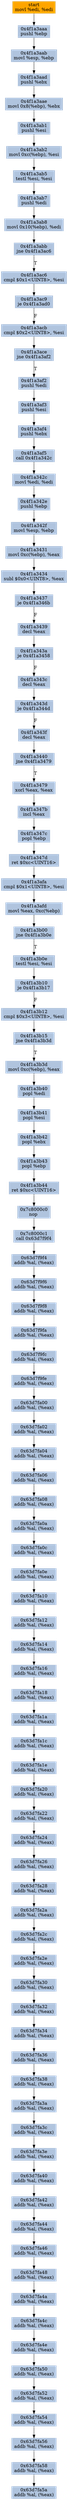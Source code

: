 digraph G {
node[shape=rectangle,style=filled,fillcolor=lightsteelblue,color=lightsteelblue]
bgcolor="transparent"
a0x4f1a3aa8movl_edi_edi[label="start\nmovl %edi, %edi",color="lightgrey",fillcolor="orange"];
a0x4f1a3aaapushl_ebp[label="0x4f1a3aaa\npushl %ebp"];
a0x4f1a3aabmovl_esp_ebp[label="0x4f1a3aab\nmovl %esp, %ebp"];
a0x4f1a3aadpushl_ebx[label="0x4f1a3aad\npushl %ebx"];
a0x4f1a3aaemovl_0x8ebp__ebx[label="0x4f1a3aae\nmovl 0x8(%ebp), %ebx"];
a0x4f1a3ab1pushl_esi[label="0x4f1a3ab1\npushl %esi"];
a0x4f1a3ab2movl_0xcebp__esi[label="0x4f1a3ab2\nmovl 0xc(%ebp), %esi"];
a0x4f1a3ab5testl_esi_esi[label="0x4f1a3ab5\ntestl %esi, %esi"];
a0x4f1a3ab7pushl_edi[label="0x4f1a3ab7\npushl %edi"];
a0x4f1a3ab8movl_0x10ebp__edi[label="0x4f1a3ab8\nmovl 0x10(%ebp), %edi"];
a0x4f1a3abbjne_0x4f1a3ac6[label="0x4f1a3abb\njne 0x4f1a3ac6"];
a0x4f1a3ac6cmpl_0x1UINT8_esi[label="0x4f1a3ac6\ncmpl $0x1<UINT8>, %esi"];
a0x4f1a3ac9je_0x4f1a3ad0[label="0x4f1a3ac9\nje 0x4f1a3ad0"];
a0x4f1a3acbcmpl_0x2UINT8_esi[label="0x4f1a3acb\ncmpl $0x2<UINT8>, %esi"];
a0x4f1a3acejne_0x4f1a3af2[label="0x4f1a3ace\njne 0x4f1a3af2"];
a0x4f1a3af2pushl_edi[label="0x4f1a3af2\npushl %edi"];
a0x4f1a3af3pushl_esi[label="0x4f1a3af3\npushl %esi"];
a0x4f1a3af4pushl_ebx[label="0x4f1a3af4\npushl %ebx"];
a0x4f1a3af5call_0x4f1a342c[label="0x4f1a3af5\ncall 0x4f1a342c"];
a0x4f1a342cmovl_edi_edi[label="0x4f1a342c\nmovl %edi, %edi"];
a0x4f1a342epushl_ebp[label="0x4f1a342e\npushl %ebp"];
a0x4f1a342fmovl_esp_ebp[label="0x4f1a342f\nmovl %esp, %ebp"];
a0x4f1a3431movl_0xcebp__eax[label="0x4f1a3431\nmovl 0xc(%ebp), %eax"];
a0x4f1a3434subl_0x0UINT8_eax[label="0x4f1a3434\nsubl $0x0<UINT8>, %eax"];
a0x4f1a3437je_0x4f1a346b[label="0x4f1a3437\nje 0x4f1a346b"];
a0x4f1a3439decl_eax[label="0x4f1a3439\ndecl %eax"];
a0x4f1a343aje_0x4f1a3458[label="0x4f1a343a\nje 0x4f1a3458"];
a0x4f1a343cdecl_eax[label="0x4f1a343c\ndecl %eax"];
a0x4f1a343dje_0x4f1a344d[label="0x4f1a343d\nje 0x4f1a344d"];
a0x4f1a343fdecl_eax[label="0x4f1a343f\ndecl %eax"];
a0x4f1a3440jne_0x4f1a3479[label="0x4f1a3440\njne 0x4f1a3479"];
a0x4f1a3479xorl_eax_eax[label="0x4f1a3479\nxorl %eax, %eax"];
a0x4f1a347bincl_eax[label="0x4f1a347b\nincl %eax"];
a0x4f1a347cpopl_ebp[label="0x4f1a347c\npopl %ebp"];
a0x4f1a347dret_0xcUINT16[label="0x4f1a347d\nret $0xc<UINT16>"];
a0x4f1a3afacmpl_0x1UINT8_esi[label="0x4f1a3afa\ncmpl $0x1<UINT8>, %esi"];
a0x4f1a3afdmovl_eax_0xcebp_[label="0x4f1a3afd\nmovl %eax, 0xc(%ebp)"];
a0x4f1a3b00jne_0x4f1a3b0e[label="0x4f1a3b00\njne 0x4f1a3b0e"];
a0x4f1a3b0etestl_esi_esi[label="0x4f1a3b0e\ntestl %esi, %esi"];
a0x4f1a3b10je_0x4f1a3b17[label="0x4f1a3b10\nje 0x4f1a3b17"];
a0x4f1a3b12cmpl_0x3UINT8_esi[label="0x4f1a3b12\ncmpl $0x3<UINT8>, %esi"];
a0x4f1a3b15jne_0x4f1a3b3d[label="0x4f1a3b15\njne 0x4f1a3b3d"];
a0x4f1a3b3dmovl_0xcebp__eax[label="0x4f1a3b3d\nmovl 0xc(%ebp), %eax"];
a0x4f1a3b40popl_edi[label="0x4f1a3b40\npopl %edi"];
a0x4f1a3b41popl_esi[label="0x4f1a3b41\npopl %esi"];
a0x4f1a3b42popl_ebx[label="0x4f1a3b42\npopl %ebx"];
a0x4f1a3b43popl_ebp[label="0x4f1a3b43\npopl %ebp"];
a0x4f1a3b44ret_0xcUINT16[label="0x4f1a3b44\nret $0xc<UINT16>"];
a0x7c8000c0nop_[label="0x7c8000c0\nnop "];
a0x7c8000c1call_0x63d7f9f4[label="0x7c8000c1\ncall 0x63d7f9f4"];
a0x63d7f9f4addb_al_eax_[label="0x63d7f9f4\naddb %al, (%eax)"];
a0x63d7f9f6addb_al_eax_[label="0x63d7f9f6\naddb %al, (%eax)"];
a0x63d7f9f8addb_al_eax_[label="0x63d7f9f8\naddb %al, (%eax)"];
a0x63d7f9faaddb_al_eax_[label="0x63d7f9fa\naddb %al, (%eax)"];
a0x63d7f9fcaddb_al_eax_[label="0x63d7f9fc\naddb %al, (%eax)"];
a0x63d7f9feaddb_al_eax_[label="0x63d7f9fe\naddb %al, (%eax)"];
a0x63d7fa00addb_al_eax_[label="0x63d7fa00\naddb %al, (%eax)"];
a0x63d7fa02addb_al_eax_[label="0x63d7fa02\naddb %al, (%eax)"];
a0x63d7fa04addb_al_eax_[label="0x63d7fa04\naddb %al, (%eax)"];
a0x63d7fa06addb_al_eax_[label="0x63d7fa06\naddb %al, (%eax)"];
a0x63d7fa08addb_al_eax_[label="0x63d7fa08\naddb %al, (%eax)"];
a0x63d7fa0aaddb_al_eax_[label="0x63d7fa0a\naddb %al, (%eax)"];
a0x63d7fa0caddb_al_eax_[label="0x63d7fa0c\naddb %al, (%eax)"];
a0x63d7fa0eaddb_al_eax_[label="0x63d7fa0e\naddb %al, (%eax)"];
a0x63d7fa10addb_al_eax_[label="0x63d7fa10\naddb %al, (%eax)"];
a0x63d7fa12addb_al_eax_[label="0x63d7fa12\naddb %al, (%eax)"];
a0x63d7fa14addb_al_eax_[label="0x63d7fa14\naddb %al, (%eax)"];
a0x63d7fa16addb_al_eax_[label="0x63d7fa16\naddb %al, (%eax)"];
a0x63d7fa18addb_al_eax_[label="0x63d7fa18\naddb %al, (%eax)"];
a0x63d7fa1aaddb_al_eax_[label="0x63d7fa1a\naddb %al, (%eax)"];
a0x63d7fa1caddb_al_eax_[label="0x63d7fa1c\naddb %al, (%eax)"];
a0x63d7fa1eaddb_al_eax_[label="0x63d7fa1e\naddb %al, (%eax)"];
a0x63d7fa20addb_al_eax_[label="0x63d7fa20\naddb %al, (%eax)"];
a0x63d7fa22addb_al_eax_[label="0x63d7fa22\naddb %al, (%eax)"];
a0x63d7fa24addb_al_eax_[label="0x63d7fa24\naddb %al, (%eax)"];
a0x63d7fa26addb_al_eax_[label="0x63d7fa26\naddb %al, (%eax)"];
a0x63d7fa28addb_al_eax_[label="0x63d7fa28\naddb %al, (%eax)"];
a0x63d7fa2aaddb_al_eax_[label="0x63d7fa2a\naddb %al, (%eax)"];
a0x63d7fa2caddb_al_eax_[label="0x63d7fa2c\naddb %al, (%eax)"];
a0x63d7fa2eaddb_al_eax_[label="0x63d7fa2e\naddb %al, (%eax)"];
a0x63d7fa30addb_al_eax_[label="0x63d7fa30\naddb %al, (%eax)"];
a0x63d7fa32addb_al_eax_[label="0x63d7fa32\naddb %al, (%eax)"];
a0x63d7fa34addb_al_eax_[label="0x63d7fa34\naddb %al, (%eax)"];
a0x63d7fa36addb_al_eax_[label="0x63d7fa36\naddb %al, (%eax)"];
a0x63d7fa38addb_al_eax_[label="0x63d7fa38\naddb %al, (%eax)"];
a0x63d7fa3aaddb_al_eax_[label="0x63d7fa3a\naddb %al, (%eax)"];
a0x63d7fa3caddb_al_eax_[label="0x63d7fa3c\naddb %al, (%eax)"];
a0x63d7fa3eaddb_al_eax_[label="0x63d7fa3e\naddb %al, (%eax)"];
a0x63d7fa40addb_al_eax_[label="0x63d7fa40\naddb %al, (%eax)"];
a0x63d7fa42addb_al_eax_[label="0x63d7fa42\naddb %al, (%eax)"];
a0x63d7fa44addb_al_eax_[label="0x63d7fa44\naddb %al, (%eax)"];
a0x63d7fa46addb_al_eax_[label="0x63d7fa46\naddb %al, (%eax)"];
a0x63d7fa48addb_al_eax_[label="0x63d7fa48\naddb %al, (%eax)"];
a0x63d7fa4aaddb_al_eax_[label="0x63d7fa4a\naddb %al, (%eax)"];
a0x63d7fa4caddb_al_eax_[label="0x63d7fa4c\naddb %al, (%eax)"];
a0x63d7fa4eaddb_al_eax_[label="0x63d7fa4e\naddb %al, (%eax)"];
a0x63d7fa50addb_al_eax_[label="0x63d7fa50\naddb %al, (%eax)"];
a0x63d7fa52addb_al_eax_[label="0x63d7fa52\naddb %al, (%eax)"];
a0x63d7fa54addb_al_eax_[label="0x63d7fa54\naddb %al, (%eax)"];
a0x63d7fa56addb_al_eax_[label="0x63d7fa56\naddb %al, (%eax)"];
a0x63d7fa58addb_al_eax_[label="0x63d7fa58\naddb %al, (%eax)"];
a0x63d7fa5aaddb_al_eax_[label="0x63d7fa5a\naddb %al, (%eax)"];
a0x4f1a3aa8movl_edi_edi -> a0x4f1a3aaapushl_ebp [color="#000000"];
a0x4f1a3aaapushl_ebp -> a0x4f1a3aabmovl_esp_ebp [color="#000000"];
a0x4f1a3aabmovl_esp_ebp -> a0x4f1a3aadpushl_ebx [color="#000000"];
a0x4f1a3aadpushl_ebx -> a0x4f1a3aaemovl_0x8ebp__ebx [color="#000000"];
a0x4f1a3aaemovl_0x8ebp__ebx -> a0x4f1a3ab1pushl_esi [color="#000000"];
a0x4f1a3ab1pushl_esi -> a0x4f1a3ab2movl_0xcebp__esi [color="#000000"];
a0x4f1a3ab2movl_0xcebp__esi -> a0x4f1a3ab5testl_esi_esi [color="#000000"];
a0x4f1a3ab5testl_esi_esi -> a0x4f1a3ab7pushl_edi [color="#000000"];
a0x4f1a3ab7pushl_edi -> a0x4f1a3ab8movl_0x10ebp__edi [color="#000000"];
a0x4f1a3ab8movl_0x10ebp__edi -> a0x4f1a3abbjne_0x4f1a3ac6 [color="#000000"];
a0x4f1a3abbjne_0x4f1a3ac6 -> a0x4f1a3ac6cmpl_0x1UINT8_esi [color="#000000",label="T"];
a0x4f1a3ac6cmpl_0x1UINT8_esi -> a0x4f1a3ac9je_0x4f1a3ad0 [color="#000000"];
a0x4f1a3ac9je_0x4f1a3ad0 -> a0x4f1a3acbcmpl_0x2UINT8_esi [color="#000000",label="F"];
a0x4f1a3acbcmpl_0x2UINT8_esi -> a0x4f1a3acejne_0x4f1a3af2 [color="#000000"];
a0x4f1a3acejne_0x4f1a3af2 -> a0x4f1a3af2pushl_edi [color="#000000",label="T"];
a0x4f1a3af2pushl_edi -> a0x4f1a3af3pushl_esi [color="#000000"];
a0x4f1a3af3pushl_esi -> a0x4f1a3af4pushl_ebx [color="#000000"];
a0x4f1a3af4pushl_ebx -> a0x4f1a3af5call_0x4f1a342c [color="#000000"];
a0x4f1a3af5call_0x4f1a342c -> a0x4f1a342cmovl_edi_edi [color="#000000"];
a0x4f1a342cmovl_edi_edi -> a0x4f1a342epushl_ebp [color="#000000"];
a0x4f1a342epushl_ebp -> a0x4f1a342fmovl_esp_ebp [color="#000000"];
a0x4f1a342fmovl_esp_ebp -> a0x4f1a3431movl_0xcebp__eax [color="#000000"];
a0x4f1a3431movl_0xcebp__eax -> a0x4f1a3434subl_0x0UINT8_eax [color="#000000"];
a0x4f1a3434subl_0x0UINT8_eax -> a0x4f1a3437je_0x4f1a346b [color="#000000"];
a0x4f1a3437je_0x4f1a346b -> a0x4f1a3439decl_eax [color="#000000",label="F"];
a0x4f1a3439decl_eax -> a0x4f1a343aje_0x4f1a3458 [color="#000000"];
a0x4f1a343aje_0x4f1a3458 -> a0x4f1a343cdecl_eax [color="#000000",label="F"];
a0x4f1a343cdecl_eax -> a0x4f1a343dje_0x4f1a344d [color="#000000"];
a0x4f1a343dje_0x4f1a344d -> a0x4f1a343fdecl_eax [color="#000000",label="F"];
a0x4f1a343fdecl_eax -> a0x4f1a3440jne_0x4f1a3479 [color="#000000"];
a0x4f1a3440jne_0x4f1a3479 -> a0x4f1a3479xorl_eax_eax [color="#000000",label="T"];
a0x4f1a3479xorl_eax_eax -> a0x4f1a347bincl_eax [color="#000000"];
a0x4f1a347bincl_eax -> a0x4f1a347cpopl_ebp [color="#000000"];
a0x4f1a347cpopl_ebp -> a0x4f1a347dret_0xcUINT16 [color="#000000"];
a0x4f1a347dret_0xcUINT16 -> a0x4f1a3afacmpl_0x1UINT8_esi [color="#000000"];
a0x4f1a3afacmpl_0x1UINT8_esi -> a0x4f1a3afdmovl_eax_0xcebp_ [color="#000000"];
a0x4f1a3afdmovl_eax_0xcebp_ -> a0x4f1a3b00jne_0x4f1a3b0e [color="#000000"];
a0x4f1a3b00jne_0x4f1a3b0e -> a0x4f1a3b0etestl_esi_esi [color="#000000",label="T"];
a0x4f1a3b0etestl_esi_esi -> a0x4f1a3b10je_0x4f1a3b17 [color="#000000"];
a0x4f1a3b10je_0x4f1a3b17 -> a0x4f1a3b12cmpl_0x3UINT8_esi [color="#000000",label="F"];
a0x4f1a3b12cmpl_0x3UINT8_esi -> a0x4f1a3b15jne_0x4f1a3b3d [color="#000000"];
a0x4f1a3b15jne_0x4f1a3b3d -> a0x4f1a3b3dmovl_0xcebp__eax [color="#000000",label="T"];
a0x4f1a3b3dmovl_0xcebp__eax -> a0x4f1a3b40popl_edi [color="#000000"];
a0x4f1a3b40popl_edi -> a0x4f1a3b41popl_esi [color="#000000"];
a0x4f1a3b41popl_esi -> a0x4f1a3b42popl_ebx [color="#000000"];
a0x4f1a3b42popl_ebx -> a0x4f1a3b43popl_ebp [color="#000000"];
a0x4f1a3b43popl_ebp -> a0x4f1a3b44ret_0xcUINT16 [color="#000000"];
a0x4f1a3b44ret_0xcUINT16 -> a0x7c8000c0nop_ [color="#000000"];
a0x7c8000c0nop_ -> a0x7c8000c1call_0x63d7f9f4 [color="#000000"];
a0x7c8000c1call_0x63d7f9f4 -> a0x63d7f9f4addb_al_eax_ [color="#000000"];
a0x63d7f9f4addb_al_eax_ -> a0x63d7f9f6addb_al_eax_ [color="#000000"];
a0x63d7f9f6addb_al_eax_ -> a0x63d7f9f8addb_al_eax_ [color="#000000"];
a0x63d7f9f8addb_al_eax_ -> a0x63d7f9faaddb_al_eax_ [color="#000000"];
a0x63d7f9faaddb_al_eax_ -> a0x63d7f9fcaddb_al_eax_ [color="#000000"];
a0x63d7f9fcaddb_al_eax_ -> a0x63d7f9feaddb_al_eax_ [color="#000000"];
a0x63d7f9feaddb_al_eax_ -> a0x63d7fa00addb_al_eax_ [color="#000000"];
a0x63d7fa00addb_al_eax_ -> a0x63d7fa02addb_al_eax_ [color="#000000"];
a0x63d7fa02addb_al_eax_ -> a0x63d7fa04addb_al_eax_ [color="#000000"];
a0x63d7fa04addb_al_eax_ -> a0x63d7fa06addb_al_eax_ [color="#000000"];
a0x63d7fa06addb_al_eax_ -> a0x63d7fa08addb_al_eax_ [color="#000000"];
a0x63d7fa08addb_al_eax_ -> a0x63d7fa0aaddb_al_eax_ [color="#000000"];
a0x63d7fa0aaddb_al_eax_ -> a0x63d7fa0caddb_al_eax_ [color="#000000"];
a0x63d7fa0caddb_al_eax_ -> a0x63d7fa0eaddb_al_eax_ [color="#000000"];
a0x63d7fa0eaddb_al_eax_ -> a0x63d7fa10addb_al_eax_ [color="#000000"];
a0x63d7fa10addb_al_eax_ -> a0x63d7fa12addb_al_eax_ [color="#000000"];
a0x63d7fa12addb_al_eax_ -> a0x63d7fa14addb_al_eax_ [color="#000000"];
a0x63d7fa14addb_al_eax_ -> a0x63d7fa16addb_al_eax_ [color="#000000"];
a0x63d7fa16addb_al_eax_ -> a0x63d7fa18addb_al_eax_ [color="#000000"];
a0x63d7fa18addb_al_eax_ -> a0x63d7fa1aaddb_al_eax_ [color="#000000"];
a0x63d7fa1aaddb_al_eax_ -> a0x63d7fa1caddb_al_eax_ [color="#000000"];
a0x63d7fa1caddb_al_eax_ -> a0x63d7fa1eaddb_al_eax_ [color="#000000"];
a0x63d7fa1eaddb_al_eax_ -> a0x63d7fa20addb_al_eax_ [color="#000000"];
a0x63d7fa20addb_al_eax_ -> a0x63d7fa22addb_al_eax_ [color="#000000"];
a0x63d7fa22addb_al_eax_ -> a0x63d7fa24addb_al_eax_ [color="#000000"];
a0x63d7fa24addb_al_eax_ -> a0x63d7fa26addb_al_eax_ [color="#000000"];
a0x63d7fa26addb_al_eax_ -> a0x63d7fa28addb_al_eax_ [color="#000000"];
a0x63d7fa28addb_al_eax_ -> a0x63d7fa2aaddb_al_eax_ [color="#000000"];
a0x63d7fa2aaddb_al_eax_ -> a0x63d7fa2caddb_al_eax_ [color="#000000"];
a0x63d7fa2caddb_al_eax_ -> a0x63d7fa2eaddb_al_eax_ [color="#000000"];
a0x63d7fa2eaddb_al_eax_ -> a0x63d7fa30addb_al_eax_ [color="#000000"];
a0x63d7fa30addb_al_eax_ -> a0x63d7fa32addb_al_eax_ [color="#000000"];
a0x63d7fa32addb_al_eax_ -> a0x63d7fa34addb_al_eax_ [color="#000000"];
a0x63d7fa34addb_al_eax_ -> a0x63d7fa36addb_al_eax_ [color="#000000"];
a0x63d7fa36addb_al_eax_ -> a0x63d7fa38addb_al_eax_ [color="#000000"];
a0x63d7fa38addb_al_eax_ -> a0x63d7fa3aaddb_al_eax_ [color="#000000"];
a0x63d7fa3aaddb_al_eax_ -> a0x63d7fa3caddb_al_eax_ [color="#000000"];
a0x63d7fa3caddb_al_eax_ -> a0x63d7fa3eaddb_al_eax_ [color="#000000"];
a0x63d7fa3eaddb_al_eax_ -> a0x63d7fa40addb_al_eax_ [color="#000000"];
a0x63d7fa40addb_al_eax_ -> a0x63d7fa42addb_al_eax_ [color="#000000"];
a0x63d7fa42addb_al_eax_ -> a0x63d7fa44addb_al_eax_ [color="#000000"];
a0x63d7fa44addb_al_eax_ -> a0x63d7fa46addb_al_eax_ [color="#000000"];
a0x63d7fa46addb_al_eax_ -> a0x63d7fa48addb_al_eax_ [color="#000000"];
a0x63d7fa48addb_al_eax_ -> a0x63d7fa4aaddb_al_eax_ [color="#000000"];
a0x63d7fa4aaddb_al_eax_ -> a0x63d7fa4caddb_al_eax_ [color="#000000"];
a0x63d7fa4caddb_al_eax_ -> a0x63d7fa4eaddb_al_eax_ [color="#000000"];
a0x63d7fa4eaddb_al_eax_ -> a0x63d7fa50addb_al_eax_ [color="#000000"];
a0x63d7fa50addb_al_eax_ -> a0x63d7fa52addb_al_eax_ [color="#000000"];
a0x63d7fa52addb_al_eax_ -> a0x63d7fa54addb_al_eax_ [color="#000000"];
a0x63d7fa54addb_al_eax_ -> a0x63d7fa56addb_al_eax_ [color="#000000"];
a0x63d7fa56addb_al_eax_ -> a0x63d7fa58addb_al_eax_ [color="#000000"];
a0x63d7fa58addb_al_eax_ -> a0x63d7fa5aaddb_al_eax_ [color="#000000"];
}
